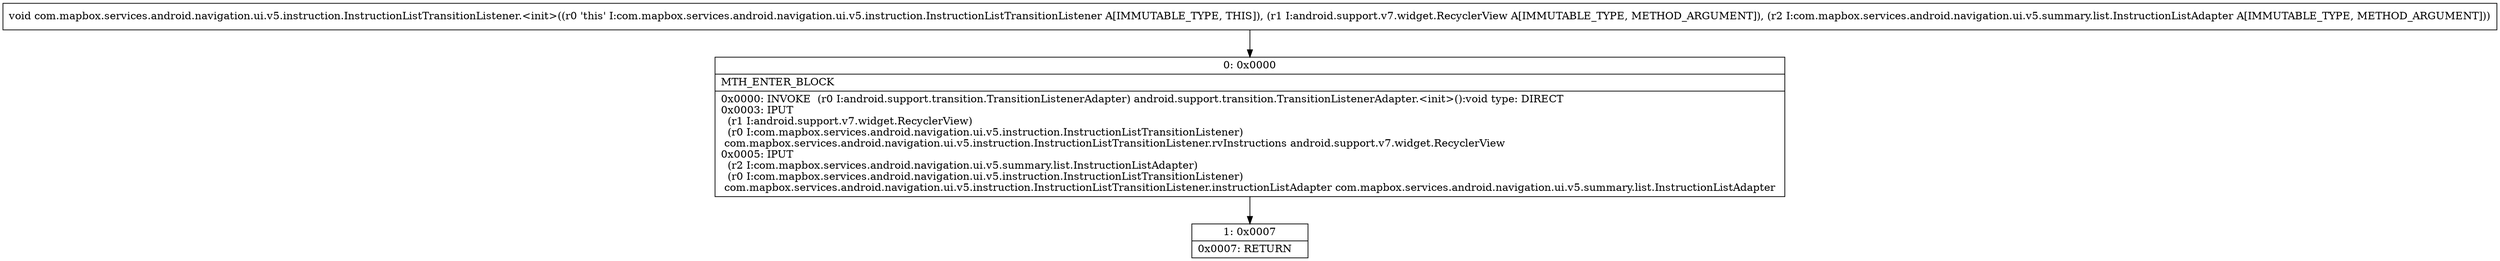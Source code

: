 digraph "CFG forcom.mapbox.services.android.navigation.ui.v5.instruction.InstructionListTransitionListener.\<init\>(Landroid\/support\/v7\/widget\/RecyclerView;Lcom\/mapbox\/services\/android\/navigation\/ui\/v5\/summary\/list\/InstructionListAdapter;)V" {
Node_0 [shape=record,label="{0\:\ 0x0000|MTH_ENTER_BLOCK\l|0x0000: INVOKE  (r0 I:android.support.transition.TransitionListenerAdapter) android.support.transition.TransitionListenerAdapter.\<init\>():void type: DIRECT \l0x0003: IPUT  \l  (r1 I:android.support.v7.widget.RecyclerView)\l  (r0 I:com.mapbox.services.android.navigation.ui.v5.instruction.InstructionListTransitionListener)\l com.mapbox.services.android.navigation.ui.v5.instruction.InstructionListTransitionListener.rvInstructions android.support.v7.widget.RecyclerView \l0x0005: IPUT  \l  (r2 I:com.mapbox.services.android.navigation.ui.v5.summary.list.InstructionListAdapter)\l  (r0 I:com.mapbox.services.android.navigation.ui.v5.instruction.InstructionListTransitionListener)\l com.mapbox.services.android.navigation.ui.v5.instruction.InstructionListTransitionListener.instructionListAdapter com.mapbox.services.android.navigation.ui.v5.summary.list.InstructionListAdapter \l}"];
Node_1 [shape=record,label="{1\:\ 0x0007|0x0007: RETURN   \l}"];
MethodNode[shape=record,label="{void com.mapbox.services.android.navigation.ui.v5.instruction.InstructionListTransitionListener.\<init\>((r0 'this' I:com.mapbox.services.android.navigation.ui.v5.instruction.InstructionListTransitionListener A[IMMUTABLE_TYPE, THIS]), (r1 I:android.support.v7.widget.RecyclerView A[IMMUTABLE_TYPE, METHOD_ARGUMENT]), (r2 I:com.mapbox.services.android.navigation.ui.v5.summary.list.InstructionListAdapter A[IMMUTABLE_TYPE, METHOD_ARGUMENT])) }"];
MethodNode -> Node_0;
Node_0 -> Node_1;
}

